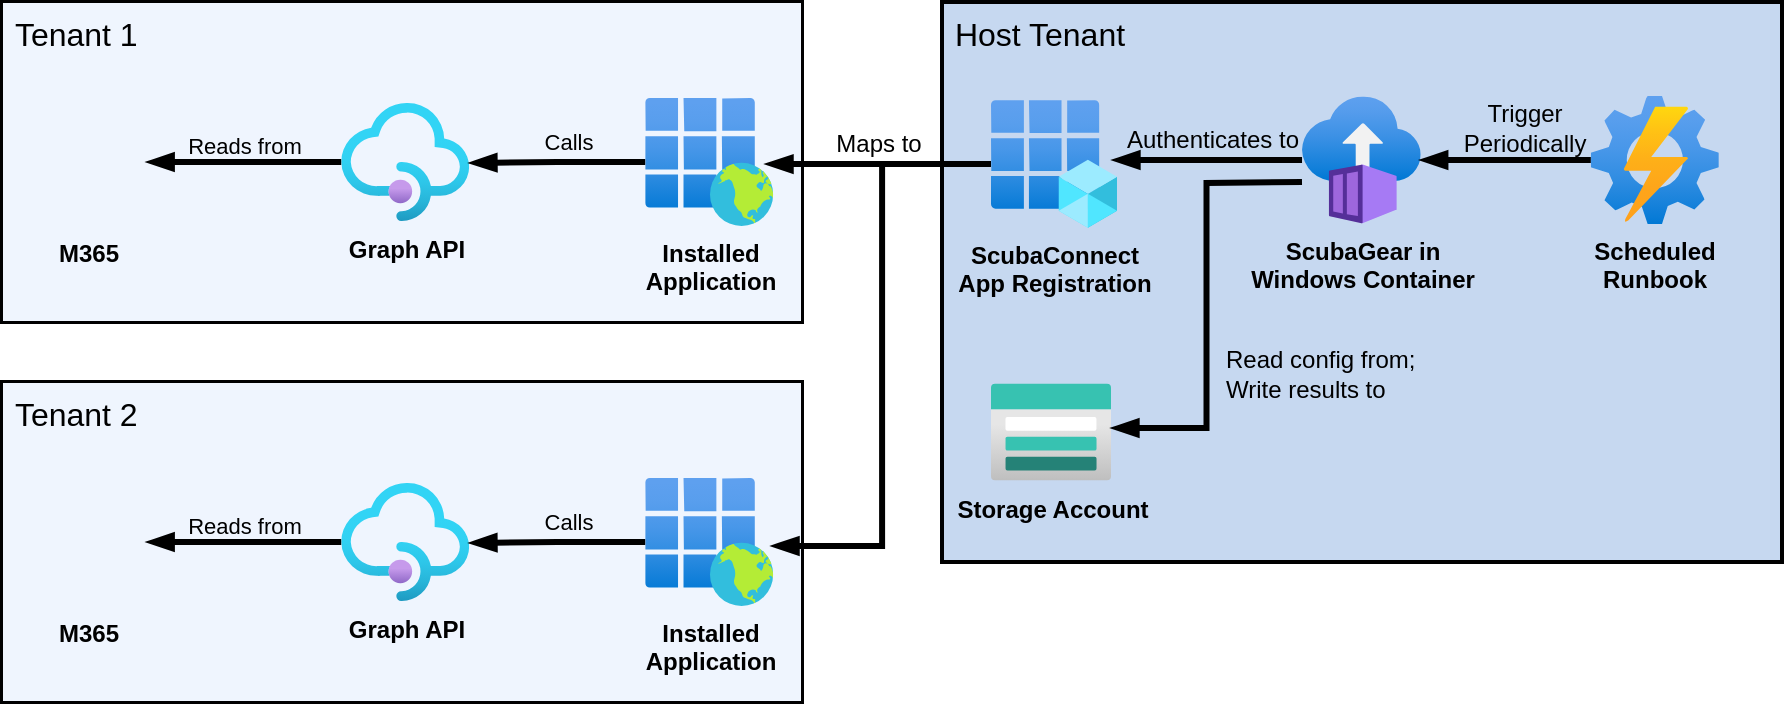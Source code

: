 <mxfile version="24.7.17" pages="2">
  <diagram name="m365" id="kv6T-yMai2clcrP73rfV">
    <mxGraphModel dx="1373" dy="709" grid="1" gridSize="10" guides="1" tooltips="1" connect="1" arrows="1" fold="1" page="1" pageScale="1" pageWidth="900" pageHeight="1600" math="0" shadow="0">
      <root>
        <mxCell id="0" />
        <mxCell id="1" parent="0" />
        <mxCell id="yj7I7PIB7SQZKaFXs9wA-29" value="&amp;nbsp;Host Tenant" style="rounded=0;whiteSpace=wrap;html=1;strokeColor=default;align=left;verticalAlign=top;fontFamily=Helvetica;fontSize=16;fontColor=default;labelBackgroundColor=none;fillColor=#c6d8f0;strokeWidth=2;" vertex="1" parent="1">
          <mxGeometry x="510" y="40" width="420" height="280" as="geometry" />
        </mxCell>
        <mxCell id="yj7I7PIB7SQZKaFXs9wA-3" value="Storage Account" style="image;aspect=fixed;html=1;points=[];align=center;fontSize=12;image=img/lib/azure2/storage/Storage_Accounts.svg;labelBackgroundColor=none;fontStyle=1" vertex="1" parent="1">
          <mxGeometry x="534.5" y="230" width="60" height="50" as="geometry" />
        </mxCell>
        <mxCell id="yj7I7PIB7SQZKaFXs9wA-17" value="" style="group;strokeWidth=2;strokeColor=default;" vertex="1" connectable="0" parent="1">
          <mxGeometry x="40" y="40" width="400" height="160" as="geometry" />
        </mxCell>
        <mxCell id="yj7I7PIB7SQZKaFXs9wA-1" value="&amp;nbsp;Tenant 1" style="rounded=0;whiteSpace=wrap;html=1;align=left;labelPosition=center;verticalLabelPosition=middle;verticalAlign=top;fontSize=16;labelBackgroundColor=none;fillColor=#EFF5FE;" vertex="1" parent="yj7I7PIB7SQZKaFXs9wA-17">
          <mxGeometry width="400" height="160" as="geometry" />
        </mxCell>
        <mxCell id="yj7I7PIB7SQZKaFXs9wA-16" value="" style="group" vertex="1" connectable="0" parent="yj7I7PIB7SQZKaFXs9wA-17">
          <mxGeometry x="14.4" y="48" width="371.2" height="64" as="geometry" />
        </mxCell>
        <mxCell id="yj7I7PIB7SQZKaFXs9wA-4" value="Graph API" style="image;aspect=fixed;html=1;points=[];align=center;fontSize=12;image=img/lib/azure2/app_services/API_Management_Services.svg;labelBackgroundColor=none;fontStyle=1" vertex="1" parent="yj7I7PIB7SQZKaFXs9wA-16">
          <mxGeometry x="155.2" y="2.46" width="64" height="59.08" as="geometry" />
        </mxCell>
        <mxCell id="yj7I7PIB7SQZKaFXs9wA-6" value="Installed&lt;div&gt;Application&lt;/div&gt;" style="image;aspect=fixed;html=1;points=[];align=center;fontSize=12;image=img/lib/azure2/identity/Enterprise_Applications.svg;labelBackgroundColor=none;fontStyle=1" vertex="1" parent="yj7I7PIB7SQZKaFXs9wA-16">
          <mxGeometry x="307.2" width="64" height="64" as="geometry" />
        </mxCell>
        <mxCell id="yj7I7PIB7SQZKaFXs9wA-8" value="M365" style="shape=image;verticalLabelPosition=bottom;labelBackgroundColor=none;verticalAlign=top;aspect=fixed;imageAspect=0;image=https://upload.wikimedia.org/wikipedia/commons/thumb/0/0e/Microsoft_365_%282022%29.svg/512px-Microsoft_365_%282022%29.svg.png;fontStyle=1" vertex="1" parent="yj7I7PIB7SQZKaFXs9wA-16">
          <mxGeometry width="58.2" height="64" as="geometry" />
        </mxCell>
        <mxCell id="yj7I7PIB7SQZKaFXs9wA-9" style="edgeStyle=orthogonalEdgeStyle;rounded=0;orthogonalLoop=1;jettySize=auto;html=1;entryX=1.006;entryY=0.508;entryDx=0;entryDy=0;entryPerimeter=0;strokeWidth=3;endArrow=blockThin;endFill=1;" edge="1" parent="yj7I7PIB7SQZKaFXs9wA-16" source="yj7I7PIB7SQZKaFXs9wA-6" target="yj7I7PIB7SQZKaFXs9wA-4">
          <mxGeometry relative="1" as="geometry" />
        </mxCell>
        <mxCell id="yj7I7PIB7SQZKaFXs9wA-13" value="Calls" style="edgeLabel;html=1;align=center;verticalAlign=bottom;resizable=0;points=[];fontFamily=Helvetica;fontSize=11;fontColor=default;labelBackgroundColor=none;fillColor=none;gradientColor=none;" vertex="1" connectable="0" parent="yj7I7PIB7SQZKaFXs9wA-9">
          <mxGeometry x="-0.121" y="-2" relative="1" as="geometry">
            <mxPoint as="offset" />
          </mxGeometry>
        </mxCell>
        <mxCell id="yj7I7PIB7SQZKaFXs9wA-10" style="edgeStyle=orthogonalEdgeStyle;rounded=0;orthogonalLoop=1;jettySize=auto;html=1;entryX=1;entryY=0.5;entryDx=0;entryDy=0;strokeWidth=3;endArrow=blockThin;endFill=1;" edge="1" parent="yj7I7PIB7SQZKaFXs9wA-16" source="yj7I7PIB7SQZKaFXs9wA-4" target="yj7I7PIB7SQZKaFXs9wA-8">
          <mxGeometry relative="1" as="geometry" />
        </mxCell>
        <mxCell id="yj7I7PIB7SQZKaFXs9wA-15" value="Reads from" style="edgeLabel;html=1;align=center;verticalAlign=bottom;resizable=0;points=[];fontFamily=Helvetica;fontSize=11;fontColor=default;labelBackgroundColor=none;fillColor=none;gradientColor=none;" vertex="1" connectable="0" parent="yj7I7PIB7SQZKaFXs9wA-10">
          <mxGeometry x="0.011" relative="1" as="geometry">
            <mxPoint as="offset" />
          </mxGeometry>
        </mxCell>
        <mxCell id="yj7I7PIB7SQZKaFXs9wA-19" value="" style="group;strokeWidth=2;strokeColor=default;" vertex="1" connectable="0" parent="1">
          <mxGeometry x="40" y="230" width="400" height="160" as="geometry" />
        </mxCell>
        <mxCell id="yj7I7PIB7SQZKaFXs9wA-20" value="&amp;nbsp;Tenant 2" style="rounded=0;whiteSpace=wrap;html=1;align=left;labelPosition=center;verticalLabelPosition=middle;verticalAlign=top;fontSize=16;labelBackgroundColor=none;fillColor=#EFF5FE;" vertex="1" parent="yj7I7PIB7SQZKaFXs9wA-19">
          <mxGeometry width="400" height="160" as="geometry" />
        </mxCell>
        <mxCell id="yj7I7PIB7SQZKaFXs9wA-21" value="" style="group;fontStyle=1" vertex="1" connectable="0" parent="yj7I7PIB7SQZKaFXs9wA-19">
          <mxGeometry x="14.4" y="48" width="371.2" height="64" as="geometry" />
        </mxCell>
        <mxCell id="yj7I7PIB7SQZKaFXs9wA-22" value="Graph API" style="image;aspect=fixed;html=1;points=[];align=center;fontSize=12;image=img/lib/azure2/app_services/API_Management_Services.svg;labelBackgroundColor=none;fontStyle=1" vertex="1" parent="yj7I7PIB7SQZKaFXs9wA-21">
          <mxGeometry x="155.2" y="2.46" width="64" height="59.08" as="geometry" />
        </mxCell>
        <mxCell id="yj7I7PIB7SQZKaFXs9wA-23" value="Installed&lt;div&gt;Application&lt;/div&gt;" style="image;aspect=fixed;html=1;points=[];align=center;fontSize=12;image=img/lib/azure2/identity/Enterprise_Applications.svg;labelBackgroundColor=none;fontStyle=1" vertex="1" parent="yj7I7PIB7SQZKaFXs9wA-21">
          <mxGeometry x="307.2" width="64" height="64" as="geometry" />
        </mxCell>
        <mxCell id="yj7I7PIB7SQZKaFXs9wA-24" value="M365" style="shape=image;verticalLabelPosition=bottom;labelBackgroundColor=none;verticalAlign=top;aspect=fixed;imageAspect=0;image=https://upload.wikimedia.org/wikipedia/commons/thumb/0/0e/Microsoft_365_%282022%29.svg/512px-Microsoft_365_%282022%29.svg.png;fontStyle=1" vertex="1" parent="yj7I7PIB7SQZKaFXs9wA-21">
          <mxGeometry width="58.2" height="64" as="geometry" />
        </mxCell>
        <mxCell id="yj7I7PIB7SQZKaFXs9wA-25" style="edgeStyle=orthogonalEdgeStyle;rounded=0;orthogonalLoop=1;jettySize=auto;html=1;strokeWidth=3;endArrow=blockThin;endFill=1;movable=1;resizable=1;rotatable=1;deletable=1;editable=1;locked=0;connectable=1;strokeColor=default;entryX=1.006;entryY=0.508;entryDx=0;entryDy=0;entryPerimeter=0;" edge="1" parent="yj7I7PIB7SQZKaFXs9wA-21" source="yj7I7PIB7SQZKaFXs9wA-23" target="yj7I7PIB7SQZKaFXs9wA-22">
          <mxGeometry relative="1" as="geometry">
            <mxPoint x="415.6" y="232" as="targetPoint" />
          </mxGeometry>
        </mxCell>
        <mxCell id="yj7I7PIB7SQZKaFXs9wA-26" value="Calls" style="edgeLabel;html=1;align=center;verticalAlign=bottom;resizable=0;points=[];fontFamily=Helvetica;fontSize=11;fontColor=default;labelBackgroundColor=none;fillColor=none;gradientColor=none;" vertex="1" connectable="0" parent="yj7I7PIB7SQZKaFXs9wA-25">
          <mxGeometry x="-0.121" y="-2" relative="1" as="geometry">
            <mxPoint as="offset" />
          </mxGeometry>
        </mxCell>
        <mxCell id="yj7I7PIB7SQZKaFXs9wA-27" style="edgeStyle=orthogonalEdgeStyle;rounded=0;orthogonalLoop=1;jettySize=auto;html=1;entryX=1;entryY=0.5;entryDx=0;entryDy=0;strokeWidth=3;endArrow=blockThin;endFill=1;" edge="1" parent="yj7I7PIB7SQZKaFXs9wA-21" source="yj7I7PIB7SQZKaFXs9wA-22" target="yj7I7PIB7SQZKaFXs9wA-24">
          <mxGeometry relative="1" as="geometry" />
        </mxCell>
        <mxCell id="yj7I7PIB7SQZKaFXs9wA-28" value="Reads from" style="edgeLabel;html=1;align=center;verticalAlign=bottom;resizable=0;points=[];fontFamily=Helvetica;fontSize=11;fontColor=default;labelBackgroundColor=none;fillColor=none;gradientColor=none;" vertex="1" connectable="0" parent="yj7I7PIB7SQZKaFXs9wA-27">
          <mxGeometry x="0.011" relative="1" as="geometry">
            <mxPoint as="offset" />
          </mxGeometry>
        </mxCell>
        <mxCell id="yj7I7PIB7SQZKaFXs9wA-33" value="" style="group;fontStyle=1" vertex="1" connectable="0" parent="1">
          <mxGeometry x="534.5" y="87" width="371" height="66" as="geometry" />
        </mxCell>
        <mxCell id="yj7I7PIB7SQZKaFXs9wA-2" value="ScubaConnect&lt;div&gt;App Registration&lt;/div&gt;" style="image;aspect=fixed;html=1;points=[];align=center;fontSize=12;image=img/lib/azure2/identity/App_Registrations.svg;labelBackgroundColor=none;fontStyle=1" vertex="1" parent="yj7I7PIB7SQZKaFXs9wA-33">
          <mxGeometry y="2" width="63" height="64" as="geometry" />
        </mxCell>
        <mxCell id="yj7I7PIB7SQZKaFXs9wA-5" value="ScubaGear in&lt;div&gt;Windows Container&lt;/div&gt;" style="image;aspect=fixed;html=1;points=[];align=center;fontSize=12;image=img/lib/azure2/containers/Container_Instances.svg;labelBackgroundColor=none;fontStyle=1" vertex="1" parent="yj7I7PIB7SQZKaFXs9wA-33">
          <mxGeometry x="155.509" width="59.35" height="64" as="geometry" />
        </mxCell>
        <mxCell id="yj7I7PIB7SQZKaFXs9wA-18" value="Scheduled&lt;div&gt;Runbook&lt;/div&gt;" style="image;aspect=fixed;html=1;points=[];align=center;fontSize=12;image=img/lib/azure2/management_governance/Automation_Accounts.svg;strokeColor=default;verticalAlign=top;fontFamily=Helvetica;fontColor=default;labelBackgroundColor=none;fillColor=default;fontStyle=1" vertex="1" parent="yj7I7PIB7SQZKaFXs9wA-33">
          <mxGeometry x="299.91" width="64" height="64" as="geometry" />
        </mxCell>
        <mxCell id="yj7I7PIB7SQZKaFXs9wA-32" style="edgeStyle=orthogonalEdgeStyle;shape=connector;rounded=0;orthogonalLoop=1;jettySize=auto;html=1;entryX=0.968;entryY=0.469;entryDx=0;entryDy=0;entryPerimeter=0;strokeColor=default;strokeWidth=3;align=center;verticalAlign=middle;fontFamily=Helvetica;fontSize=12;fontColor=default;labelBackgroundColor=none;resizable=0;endArrow=blockThin;endFill=1;" edge="1" parent="yj7I7PIB7SQZKaFXs9wA-33" source="yj7I7PIB7SQZKaFXs9wA-5" target="yj7I7PIB7SQZKaFXs9wA-2">
          <mxGeometry relative="1" as="geometry" />
        </mxCell>
        <mxCell id="yj7I7PIB7SQZKaFXs9wA-37" value="Authenticates to" style="edgeLabel;html=1;align=center;verticalAlign=bottom;resizable=0;points=[];strokeColor=default;fontFamily=Helvetica;fontSize=12;fontColor=default;labelBackgroundColor=none;fillColor=default;" vertex="1" connectable="0" parent="yj7I7PIB7SQZKaFXs9wA-32">
          <mxGeometry x="-0.048" y="-2" relative="1" as="geometry">
            <mxPoint as="offset" />
          </mxGeometry>
        </mxCell>
        <mxCell id="yj7I7PIB7SQZKaFXs9wA-30" style="edgeStyle=orthogonalEdgeStyle;shape=connector;rounded=0;orthogonalLoop=1;jettySize=auto;html=1;strokeColor=default;strokeWidth=3;align=center;verticalAlign=middle;fontFamily=Helvetica;fontSize=12;fontColor=default;labelBackgroundColor=none;resizable=0;endArrow=blockThin;endFill=1;" edge="1" parent="yj7I7PIB7SQZKaFXs9wA-33" source="yj7I7PIB7SQZKaFXs9wA-18" target="yj7I7PIB7SQZKaFXs9wA-5">
          <mxGeometry relative="1" as="geometry" />
        </mxCell>
        <mxCell id="yj7I7PIB7SQZKaFXs9wA-36" value="Trigger&lt;div&gt;Periodically&lt;/div&gt;" style="edgeLabel;html=1;align=center;verticalAlign=bottom;resizable=0;points=[];strokeColor=default;fontFamily=Helvetica;fontSize=12;fontColor=default;labelBackgroundColor=none;fillColor=default;" vertex="1" connectable="0" parent="yj7I7PIB7SQZKaFXs9wA-30">
          <mxGeometry x="-0.214" relative="1" as="geometry">
            <mxPoint as="offset" />
          </mxGeometry>
        </mxCell>
        <mxCell id="yj7I7PIB7SQZKaFXs9wA-35" style="edgeStyle=orthogonalEdgeStyle;shape=connector;rounded=0;orthogonalLoop=1;jettySize=auto;html=1;entryX=1.008;entryY=0.46;entryDx=0;entryDy=0;entryPerimeter=0;strokeColor=default;strokeWidth=3;align=center;verticalAlign=middle;fontFamily=Helvetica;fontSize=12;fontColor=default;labelBackgroundColor=none;resizable=0;endArrow=blockThin;endFill=1;startArrow=none;startFill=0;" edge="1" parent="1" target="yj7I7PIB7SQZKaFXs9wA-3">
          <mxGeometry relative="1" as="geometry">
            <mxPoint x="690" y="130" as="sourcePoint" />
          </mxGeometry>
        </mxCell>
        <mxCell id="yj7I7PIB7SQZKaFXs9wA-38" value="Read config from;&lt;div&gt;Write results to&lt;/div&gt;" style="edgeLabel;html=1;align=left;verticalAlign=middle;resizable=0;points=[];strokeColor=default;fontFamily=Helvetica;fontSize=12;fontColor=default;labelBackgroundColor=none;fillColor=default;" vertex="1" connectable="0" parent="yj7I7PIB7SQZKaFXs9wA-35">
          <mxGeometry x="0.317" relative="1" as="geometry">
            <mxPoint x="8" as="offset" />
          </mxGeometry>
        </mxCell>
        <mxCell id="yj7I7PIB7SQZKaFXs9wA-39" style="edgeStyle=orthogonalEdgeStyle;shape=connector;rounded=0;orthogonalLoop=1;jettySize=auto;html=1;entryX=0.944;entryY=0.516;entryDx=0;entryDy=0;entryPerimeter=0;strokeColor=default;strokeWidth=3;align=center;verticalAlign=middle;fontFamily=Helvetica;fontSize=12;fontColor=default;labelBackgroundColor=none;resizable=0;endArrow=blockThin;endFill=1;" edge="1" parent="1" source="yj7I7PIB7SQZKaFXs9wA-2" target="yj7I7PIB7SQZKaFXs9wA-6">
          <mxGeometry relative="1" as="geometry" />
        </mxCell>
        <mxCell id="yj7I7PIB7SQZKaFXs9wA-40" value="Maps to" style="edgeLabel;html=1;align=center;verticalAlign=bottom;resizable=0;points=[];strokeColor=default;fontFamily=Helvetica;fontSize=12;fontColor=default;labelBackgroundColor=none;fillColor=default;" vertex="1" connectable="0" parent="yj7I7PIB7SQZKaFXs9wA-39">
          <mxGeometry x="0.022" y="1" relative="1" as="geometry">
            <mxPoint x="1" y="-3" as="offset" />
          </mxGeometry>
        </mxCell>
        <mxCell id="yj7I7PIB7SQZKaFXs9wA-41" style="edgeStyle=orthogonalEdgeStyle;shape=connector;rounded=0;orthogonalLoop=1;jettySize=auto;html=1;entryX=0.991;entryY=0.531;entryDx=0;entryDy=0;entryPerimeter=0;strokeColor=default;strokeWidth=3;align=center;verticalAlign=middle;fontFamily=Helvetica;fontSize=12;fontColor=default;labelBackgroundColor=none;resizable=0;endArrow=blockThin;endFill=1;" edge="1" parent="1" source="yj7I7PIB7SQZKaFXs9wA-2" target="yj7I7PIB7SQZKaFXs9wA-23">
          <mxGeometry relative="1" as="geometry" />
        </mxCell>
      </root>
    </mxGraphModel>
  </diagram>
  <diagram name="m365-single" id="51ZNJgErzdXGVvitY8ow">
    <mxGraphModel dx="1373" dy="709" grid="1" gridSize="10" guides="1" tooltips="1" connect="1" arrows="1" fold="1" page="1" pageScale="1" pageWidth="900" pageHeight="1600" math="0" shadow="0">
      <root>
        <mxCell id="Jo42HGHXuRGpaWYPkx-e-0" />
        <mxCell id="Jo42HGHXuRGpaWYPkx-e-1" parent="Jo42HGHXuRGpaWYPkx-e-0" />
        <mxCell id="Jo42HGHXuRGpaWYPkx-e-2" value="&amp;nbsp;Host Tenant" style="rounded=0;whiteSpace=wrap;html=1;strokeColor=default;align=left;verticalAlign=top;fontFamily=Helvetica;fontSize=16;fontColor=default;labelBackgroundColor=none;fillColor=#c6d8f0;strokeWidth=2;" vertex="1" parent="Jo42HGHXuRGpaWYPkx-e-1">
          <mxGeometry x="430" y="40" width="500" height="400" as="geometry" />
        </mxCell>
        <mxCell id="Jo42HGHXuRGpaWYPkx-e-3" value="Storage Account" style="image;aspect=fixed;html=1;points=[];align=center;fontSize=12;image=img/lib/azure2/storage/Storage_Accounts.svg;labelBackgroundColor=none;fontStyle=1" vertex="1" parent="Jo42HGHXuRGpaWYPkx-e-1">
          <mxGeometry x="534.5" y="230" width="60" height="50" as="geometry" />
        </mxCell>
        <mxCell id="Jo42HGHXuRGpaWYPkx-e-24" value="" style="group;fontStyle=1" vertex="1" connectable="0" parent="Jo42HGHXuRGpaWYPkx-e-1">
          <mxGeometry x="534.5" y="87" width="371" height="66" as="geometry" />
        </mxCell>
        <mxCell id="Jo42HGHXuRGpaWYPkx-e-25" value="ScubaConnect&lt;div&gt;App Registration&lt;/div&gt;" style="image;aspect=fixed;html=1;points=[];align=center;fontSize=12;image=img/lib/azure2/identity/App_Registrations.svg;labelBackgroundColor=none;fontStyle=1" vertex="1" parent="Jo42HGHXuRGpaWYPkx-e-24">
          <mxGeometry y="2" width="63" height="64" as="geometry" />
        </mxCell>
        <mxCell id="Jo42HGHXuRGpaWYPkx-e-26" value="ScubaGear in&lt;div&gt;Windows Container&lt;/div&gt;" style="image;aspect=fixed;html=1;points=[];align=center;fontSize=12;image=img/lib/azure2/containers/Container_Instances.svg;labelBackgroundColor=none;fontStyle=1" vertex="1" parent="Jo42HGHXuRGpaWYPkx-e-24">
          <mxGeometry x="155.509" width="59.35" height="64" as="geometry" />
        </mxCell>
        <mxCell id="Jo42HGHXuRGpaWYPkx-e-27" value="Scheduled&lt;div&gt;Runbook&lt;/div&gt;" style="image;aspect=fixed;html=1;points=[];align=center;fontSize=12;image=img/lib/azure2/management_governance/Automation_Accounts.svg;strokeColor=default;verticalAlign=top;fontFamily=Helvetica;fontColor=default;labelBackgroundColor=none;fillColor=default;fontStyle=1" vertex="1" parent="Jo42HGHXuRGpaWYPkx-e-24">
          <mxGeometry x="299.91" width="64" height="64" as="geometry" />
        </mxCell>
        <mxCell id="Jo42HGHXuRGpaWYPkx-e-28" style="edgeStyle=orthogonalEdgeStyle;shape=connector;rounded=0;orthogonalLoop=1;jettySize=auto;html=1;entryX=0.968;entryY=0.469;entryDx=0;entryDy=0;entryPerimeter=0;strokeColor=default;strokeWidth=3;align=center;verticalAlign=middle;fontFamily=Helvetica;fontSize=12;fontColor=default;labelBackgroundColor=none;resizable=0;endArrow=blockThin;endFill=1;" edge="1" parent="Jo42HGHXuRGpaWYPkx-e-24" source="Jo42HGHXuRGpaWYPkx-e-26" target="Jo42HGHXuRGpaWYPkx-e-25">
          <mxGeometry relative="1" as="geometry" />
        </mxCell>
        <mxCell id="Jo42HGHXuRGpaWYPkx-e-29" value="Authenticates to" style="edgeLabel;html=1;align=center;verticalAlign=bottom;resizable=0;points=[];strokeColor=default;fontFamily=Helvetica;fontSize=12;fontColor=default;labelBackgroundColor=none;fillColor=default;" vertex="1" connectable="0" parent="Jo42HGHXuRGpaWYPkx-e-28">
          <mxGeometry x="-0.048" y="-2" relative="1" as="geometry">
            <mxPoint as="offset" />
          </mxGeometry>
        </mxCell>
        <mxCell id="Jo42HGHXuRGpaWYPkx-e-30" style="edgeStyle=orthogonalEdgeStyle;shape=connector;rounded=0;orthogonalLoop=1;jettySize=auto;html=1;strokeColor=default;strokeWidth=3;align=center;verticalAlign=middle;fontFamily=Helvetica;fontSize=12;fontColor=default;labelBackgroundColor=none;resizable=0;endArrow=blockThin;endFill=1;" edge="1" parent="Jo42HGHXuRGpaWYPkx-e-24" source="Jo42HGHXuRGpaWYPkx-e-27" target="Jo42HGHXuRGpaWYPkx-e-26">
          <mxGeometry relative="1" as="geometry" />
        </mxCell>
        <mxCell id="Jo42HGHXuRGpaWYPkx-e-31" value="Trigger&lt;div&gt;Periodically&lt;/div&gt;" style="edgeLabel;html=1;align=center;verticalAlign=bottom;resizable=0;points=[];strokeColor=default;fontFamily=Helvetica;fontSize=12;fontColor=default;labelBackgroundColor=none;fillColor=default;" vertex="1" connectable="0" parent="Jo42HGHXuRGpaWYPkx-e-30">
          <mxGeometry x="-0.214" relative="1" as="geometry">
            <mxPoint as="offset" />
          </mxGeometry>
        </mxCell>
        <mxCell id="Jo42HGHXuRGpaWYPkx-e-32" style="edgeStyle=orthogonalEdgeStyle;shape=connector;rounded=0;orthogonalLoop=1;jettySize=auto;html=1;entryX=1.008;entryY=0.46;entryDx=0;entryDy=0;entryPerimeter=0;strokeColor=default;strokeWidth=3;align=center;verticalAlign=middle;fontFamily=Helvetica;fontSize=12;fontColor=default;labelBackgroundColor=none;resizable=0;endArrow=blockThin;endFill=1;startArrow=none;startFill=0;" edge="1" parent="Jo42HGHXuRGpaWYPkx-e-1" target="Jo42HGHXuRGpaWYPkx-e-3">
          <mxGeometry relative="1" as="geometry">
            <mxPoint x="690" y="130" as="sourcePoint" />
          </mxGeometry>
        </mxCell>
        <mxCell id="Jo42HGHXuRGpaWYPkx-e-33" value="Read config from;&lt;div&gt;Write results to&lt;/div&gt;" style="edgeLabel;html=1;align=left;verticalAlign=middle;resizable=0;points=[];strokeColor=default;fontFamily=Helvetica;fontSize=12;fontColor=default;labelBackgroundColor=none;fillColor=default;" vertex="1" connectable="0" parent="Jo42HGHXuRGpaWYPkx-e-32">
          <mxGeometry x="0.317" relative="1" as="geometry">
            <mxPoint x="8" y="7" as="offset" />
          </mxGeometry>
        </mxCell>
        <mxCell id="w6UfLi2VZAN7OO5Z0H6x-5" style="edgeStyle=orthogonalEdgeStyle;shape=connector;rounded=0;orthogonalLoop=1;jettySize=auto;html=1;entryX=0;entryY=0.5;entryDx=0;entryDy=0;strokeColor=default;strokeWidth=3;align=center;verticalAlign=middle;fontFamily=Helvetica;fontSize=12;fontColor=default;labelBackgroundColor=none;resizable=0;endArrow=blockThin;endFill=1;" edge="1" parent="Jo42HGHXuRGpaWYPkx-e-1" source="Jo42HGHXuRGpaWYPkx-e-17" target="Jo42HGHXuRGpaWYPkx-e-19">
          <mxGeometry relative="1" as="geometry" />
        </mxCell>
        <mxCell id="fNc7NbpSaSJgW2gsRd02-1" value="Reads from" style="edgeLabel;html=1;align=center;verticalAlign=bottom;resizable=0;points=[];strokeColor=default;fontFamily=Helvetica;fontSize=12;fontColor=default;labelBackgroundColor=none;fillColor=default;" vertex="1" connectable="0" parent="w6UfLi2VZAN7OO5Z0H6x-5">
          <mxGeometry x="-0.31" y="-2" relative="1" as="geometry">
            <mxPoint x="7" y="-2" as="offset" />
          </mxGeometry>
        </mxCell>
        <mxCell id="Jo42HGHXuRGpaWYPkx-e-17" value="Graph API" style="image;aspect=fixed;html=1;points=[];align=center;fontSize=12;image=img/lib/azure2/app_services/API_Management_Services.svg;labelBackgroundColor=none;fontStyle=1" vertex="1" parent="Jo42HGHXuRGpaWYPkx-e-1">
          <mxGeometry x="688" y="332.46" width="64" height="59.08" as="geometry" />
        </mxCell>
        <mxCell id="Jo42HGHXuRGpaWYPkx-e-18" value="Installed&lt;div&gt;Application&lt;/div&gt;" style="image;aspect=fixed;html=1;points=[];align=center;fontSize=12;image=img/lib/azure2/identity/Enterprise_Applications.svg;labelBackgroundColor=none;fontStyle=1" vertex="1" parent="Jo42HGHXuRGpaWYPkx-e-1">
          <mxGeometry x="534" y="330" width="64" height="64" as="geometry" />
        </mxCell>
        <mxCell id="Jo42HGHXuRGpaWYPkx-e-19" value="M365" style="shape=image;verticalLabelPosition=bottom;labelBackgroundColor=none;verticalAlign=top;aspect=fixed;imageAspect=0;image=https://upload.wikimedia.org/wikipedia/commons/thumb/0/0e/Microsoft_365_%282022%29.svg/512px-Microsoft_365_%282022%29.svg.png;fontStyle=1" vertex="1" parent="Jo42HGHXuRGpaWYPkx-e-1">
          <mxGeometry x="841.8" y="330.0" width="58.2" height="64" as="geometry" />
        </mxCell>
        <mxCell id="w6UfLi2VZAN7OO5Z0H6x-2" style="edgeStyle=orthogonalEdgeStyle;shape=connector;rounded=0;orthogonalLoop=1;jettySize=auto;html=1;entryX=0.016;entryY=0.547;entryDx=0;entryDy=0;entryPerimeter=0;strokeColor=default;strokeWidth=3;align=center;verticalAlign=middle;fontFamily=Helvetica;fontSize=12;fontColor=default;labelBackgroundColor=none;resizable=0;endArrow=blockThin;endFill=1;" edge="1" parent="Jo42HGHXuRGpaWYPkx-e-1" source="Jo42HGHXuRGpaWYPkx-e-25" target="Jo42HGHXuRGpaWYPkx-e-18">
          <mxGeometry relative="1" as="geometry">
            <Array as="points">
              <mxPoint x="490" y="121" />
              <mxPoint x="490" y="365" />
            </Array>
          </mxGeometry>
        </mxCell>
        <mxCell id="w6UfLi2VZAN7OO5Z0H6x-3" value="Maps to" style="edgeLabel;html=1;align=center;verticalAlign=middle;resizable=0;points=[];strokeColor=default;fontFamily=Helvetica;fontSize=12;fontColor=default;labelBackgroundColor=none;fillColor=default;" vertex="1" connectable="0" parent="w6UfLi2VZAN7OO5Z0H6x-2">
          <mxGeometry x="-0.151" y="-2" relative="1" as="geometry">
            <mxPoint x="-28" y="13" as="offset" />
          </mxGeometry>
        </mxCell>
        <mxCell id="w6UfLi2VZAN7OO5Z0H6x-4" style="edgeStyle=orthogonalEdgeStyle;shape=connector;rounded=0;orthogonalLoop=1;jettySize=auto;html=1;entryX=-0.031;entryY=0.5;entryDx=0;entryDy=0;entryPerimeter=0;strokeColor=default;strokeWidth=3;align=center;verticalAlign=middle;fontFamily=Helvetica;fontSize=12;fontColor=default;labelBackgroundColor=none;resizable=0;endArrow=blockThin;endFill=1;" edge="1" parent="Jo42HGHXuRGpaWYPkx-e-1" source="Jo42HGHXuRGpaWYPkx-e-18" target="Jo42HGHXuRGpaWYPkx-e-17">
          <mxGeometry relative="1" as="geometry" />
        </mxCell>
        <mxCell id="fNc7NbpSaSJgW2gsRd02-0" value="Calls" style="edgeLabel;html=1;align=center;verticalAlign=bottom;resizable=0;points=[];strokeColor=default;fontFamily=Helvetica;fontSize=12;fontColor=default;labelBackgroundColor=none;fillColor=default;" vertex="1" connectable="0" parent="w6UfLi2VZAN7OO5Z0H6x-4">
          <mxGeometry x="0.091" y="-1" relative="1" as="geometry">
            <mxPoint x="-6" y="-1" as="offset" />
          </mxGeometry>
        </mxCell>
      </root>
    </mxGraphModel>
  </diagram>
</mxfile>
